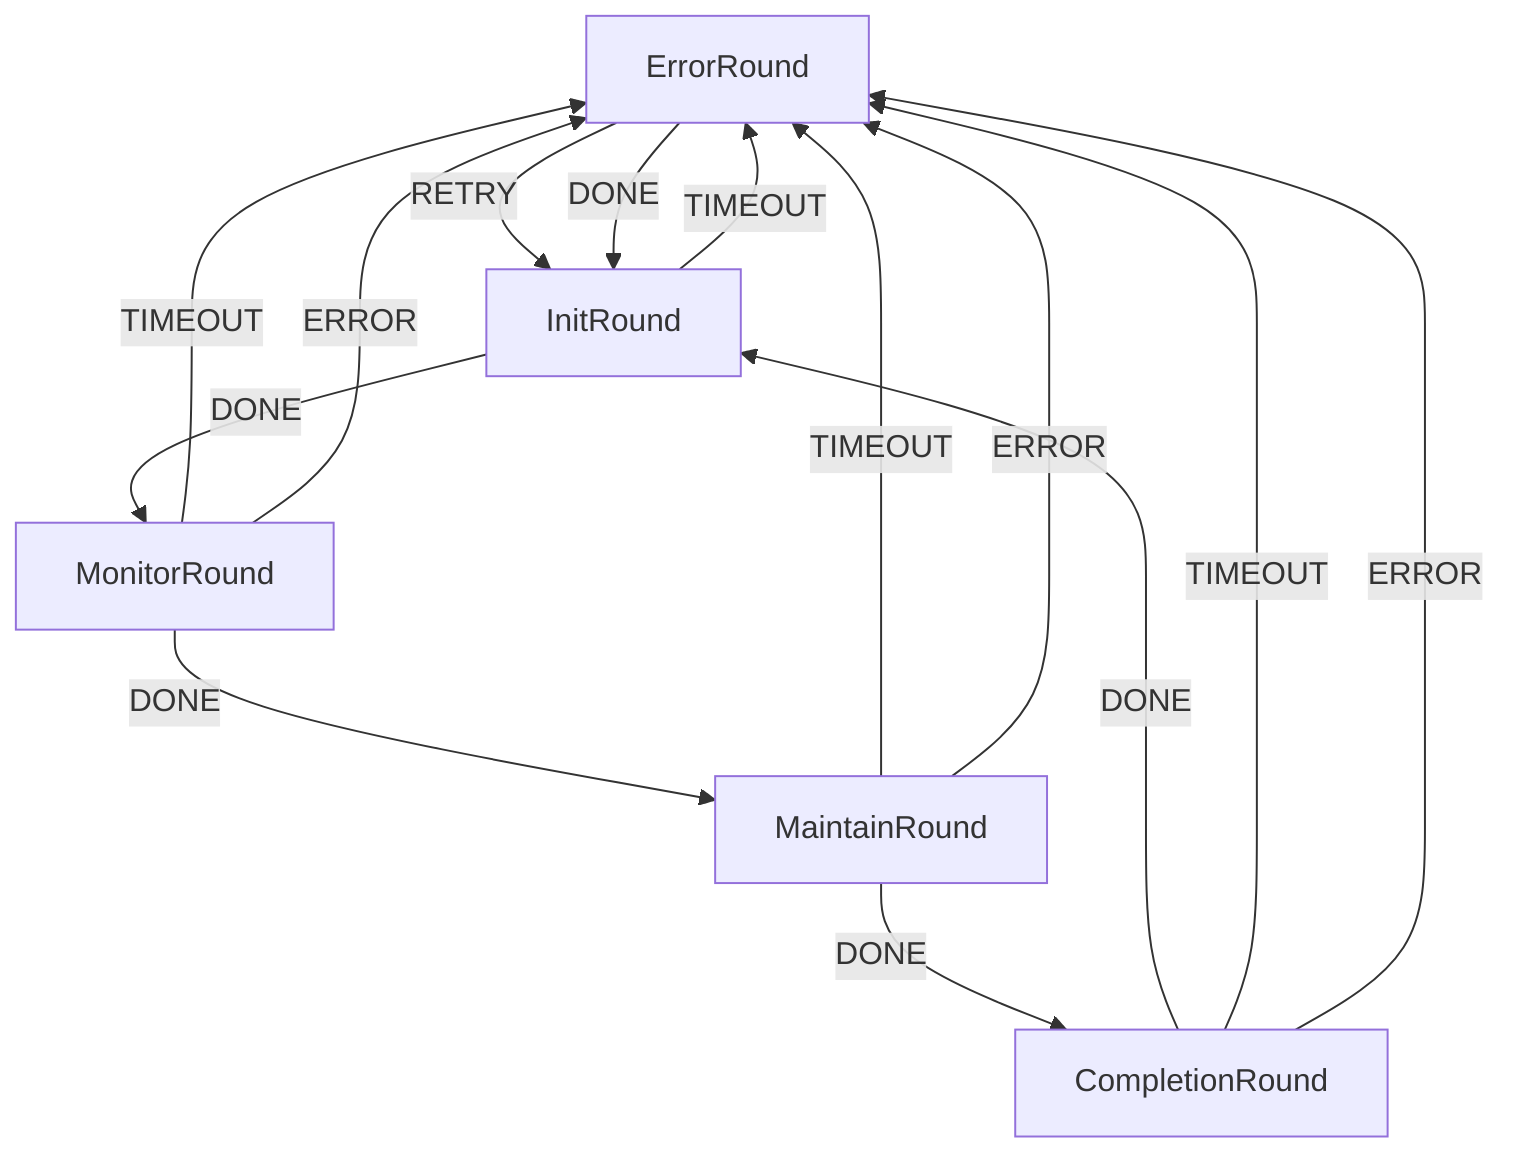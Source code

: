 graph TD
  ErrorRound
  CompletionRound
  MaintainRound
  ErrorRound
  MonitorRound
  InitRound
  InitRound -->|DONE| MonitorRound
  InitRound -->|TIMEOUT| ErrorRound
  MonitorRound -->|DONE| MaintainRound
  MonitorRound -->|TIMEOUT| ErrorRound
  MonitorRound -->|ERROR| ErrorRound
  MaintainRound -->|DONE| CompletionRound
  MaintainRound -->|TIMEOUT| ErrorRound
  MaintainRound -->|ERROR| ErrorRound
  CompletionRound -->|DONE| InitRound
  CompletionRound -->|TIMEOUT| ErrorRound
  CompletionRound -->|ERROR| ErrorRound
  ErrorRound -->|RETRY| InitRound
  ErrorRound -->|DONE| InitRound
